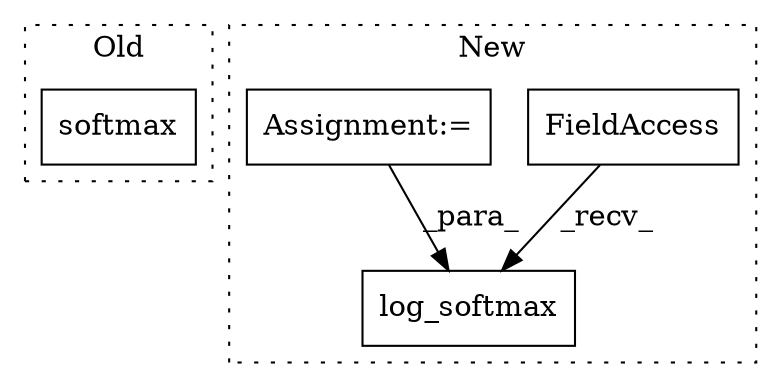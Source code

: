 digraph G {
subgraph cluster0 {
1 [label="softmax" a="32" s="3664,3687" l="8,1" shape="box"];
label = "Old";
style="dotted";
}
subgraph cluster1 {
2 [label="log_softmax" a="32" s="3955,3976" l="12,1" shape="box"];
3 [label="FieldAccess" a="22" s="3941" l="13" shape="box"];
4 [label="Assignment:=" a="7" s="3869" l="1" shape="box"];
label = "New";
style="dotted";
}
3 -> 2 [label="_recv_"];
4 -> 2 [label="_para_"];
}
